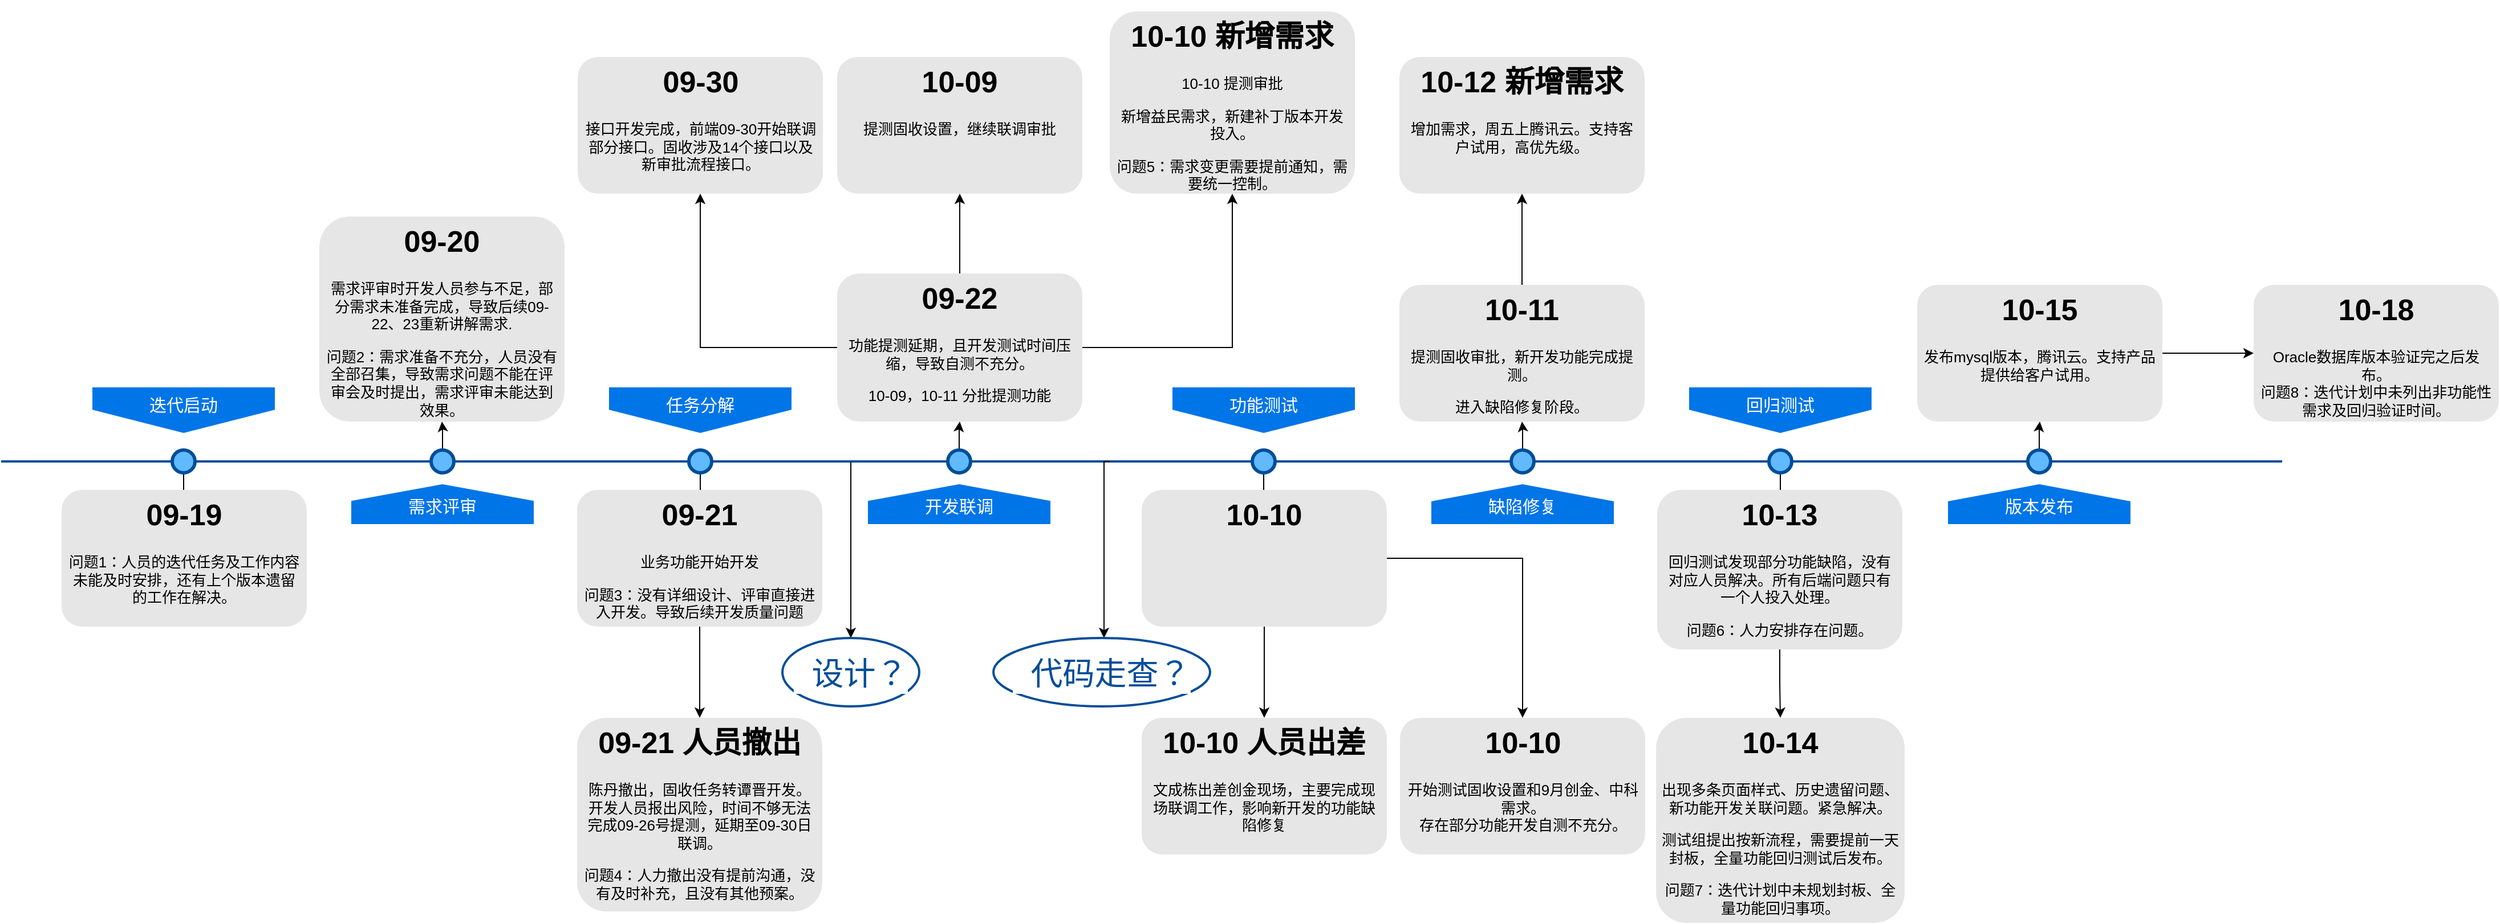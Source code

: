 <mxfile version="20.4.0" type="github">
  <diagram name="Page-1" id="82e54ff1-d628-8f03-85c4-9753963a91cd">
    <mxGraphModel dx="1038" dy="547" grid="1" gridSize="10" guides="1" tooltips="1" connect="1" arrows="1" fold="1" page="1" pageScale="1" pageWidth="1920" pageHeight="1200" background="none" math="0" shadow="0">
      <root>
        <mxCell id="0" />
        <mxCell id="1" parent="0" />
        <mxCell id="1XZhd70f5apsSwwagIJ_-8" value="" style="edgeStyle=orthogonalEdgeStyle;rounded=0;orthogonalLoop=1;jettySize=auto;html=1;exitX=0.75;exitY=0.5;exitDx=0;exitDy=0;exitPerimeter=0;" edge="1" parent="1" source="4ec97bd9e5d20128-1" target="1XZhd70f5apsSwwagIJ_-7">
          <mxGeometry relative="1" as="geometry">
            <mxPoint x="785" y="400" as="sourcePoint" />
            <Array as="points">
              <mxPoint x="785" y="405" />
            </Array>
          </mxGeometry>
        </mxCell>
        <mxCell id="4ec97bd9e5d20128-1" value="" style="line;strokeWidth=2;html=1;fillColor=none;fontSize=28;fontColor=#004D99;strokeColor=#004D99;" parent="1" vertex="1">
          <mxGeometry x="40" y="400" width="1000" height="10" as="geometry" />
        </mxCell>
        <mxCell id="4ec97bd9e5d20128-5" value="迭代启动" style="shape=offPageConnector;whiteSpace=wrap;html=1;fillColor=#0075E8;fontSize=15;fontColor=#FFFFFF;size=0.509;verticalAlign=top;strokeColor=none;" parent="1" vertex="1">
          <mxGeometry x="120" y="340" width="160" height="40" as="geometry" />
        </mxCell>
        <mxCell id="4ec97bd9e5d20128-6" value="任务分解" style="shape=offPageConnector;whiteSpace=wrap;html=1;fillColor=#0075E8;fontSize=15;fontColor=#FFFFFF;size=0.509;verticalAlign=top;strokeColor=none;" parent="1" vertex="1">
          <mxGeometry x="573" y="340" width="160" height="40" as="geometry" />
        </mxCell>
        <mxCell id="4ec97bd9e5d20128-7" value="&lt;span&gt;需求评审&lt;/span&gt;" style="shape=offPageConnector;whiteSpace=wrap;html=1;fillColor=#0075E8;fontSize=15;fontColor=#FFFFFF;size=0.418;flipV=1;verticalAlign=bottom;strokeColor=none;spacingBottom=4;" parent="1" vertex="1">
          <mxGeometry x="347" y="425" width="160" height="35" as="geometry" />
        </mxCell>
        <mxCell id="4ec97bd9e5d20128-8" value="开发联调" style="shape=offPageConnector;whiteSpace=wrap;html=1;fillColor=#0075E8;fontSize=15;fontColor=#FFFFFF;size=0.418;flipV=1;verticalAlign=bottom;strokeColor=none;spacingBottom=4;" parent="1" vertex="1">
          <mxGeometry x="800" y="425" width="160" height="35" as="geometry" />
        </mxCell>
        <mxCell id="1XZhd70f5apsSwwagIJ_-17" value="" style="edgeStyle=orthogonalEdgeStyle;rounded=0;orthogonalLoop=1;jettySize=auto;html=1;" edge="1" parent="1" source="4ec97bd9e5d20128-9" target="4ec97bd9e5d20128-14">
          <mxGeometry relative="1" as="geometry" />
        </mxCell>
        <mxCell id="4ec97bd9e5d20128-9" value="" style="ellipse;whiteSpace=wrap;html=1;fillColor=#61BAFF;fontSize=28;fontColor=#004D99;strokeWidth=3;strokeColor=#004D99;" parent="1" vertex="1">
          <mxGeometry x="190" y="395" width="20" height="20" as="geometry" />
        </mxCell>
        <mxCell id="1XZhd70f5apsSwwagIJ_-18" value="" style="edgeStyle=orthogonalEdgeStyle;rounded=0;orthogonalLoop=1;jettySize=auto;html=1;" edge="1" parent="1" source="4ec97bd9e5d20128-10" target="4ec97bd9e5d20128-16">
          <mxGeometry relative="1" as="geometry" />
        </mxCell>
        <mxCell id="4ec97bd9e5d20128-10" value="" style="ellipse;whiteSpace=wrap;html=1;fillColor=#61BAFF;fontSize=28;fontColor=#004D99;strokeWidth=3;strokeColor=#004D99;" parent="1" vertex="1">
          <mxGeometry x="417" y="395" width="20" height="20" as="geometry" />
        </mxCell>
        <mxCell id="1XZhd70f5apsSwwagIJ_-16" value="" style="edgeStyle=orthogonalEdgeStyle;rounded=0;orthogonalLoop=1;jettySize=auto;html=1;" edge="1" parent="1" source="4ec97bd9e5d20128-11" target="4ec97bd9e5d20128-17">
          <mxGeometry relative="1" as="geometry" />
        </mxCell>
        <mxCell id="4ec97bd9e5d20128-11" value="" style="ellipse;whiteSpace=wrap;html=1;fillColor=#61BAFF;fontSize=28;fontColor=#004D99;strokeWidth=3;strokeColor=#004D99;" parent="1" vertex="1">
          <mxGeometry x="643" y="395" width="20" height="20" as="geometry" />
        </mxCell>
        <mxCell id="1XZhd70f5apsSwwagIJ_-15" value="" style="edgeStyle=orthogonalEdgeStyle;rounded=0;orthogonalLoop=1;jettySize=auto;html=1;" edge="1" parent="1" source="4ec97bd9e5d20128-13" target="4ec97bd9e5d20128-18">
          <mxGeometry relative="1" as="geometry" />
        </mxCell>
        <mxCell id="4ec97bd9e5d20128-13" value="" style="ellipse;whiteSpace=wrap;html=1;fillColor=#61BAFF;fontSize=28;fontColor=#004D99;strokeWidth=3;strokeColor=#004D99;" parent="1" vertex="1">
          <mxGeometry x="870" y="395" width="20" height="20" as="geometry" />
        </mxCell>
        <mxCell id="4ec97bd9e5d20128-14" value="&lt;h1&gt;09-19&lt;/h1&gt;&lt;p&gt;问题1：人员的迭代任务及工作内容未能及时安排，还有上个版本遗留的工作在解决。&lt;/p&gt;" style="text;html=1;spacing=5;spacingTop=-20;whiteSpace=wrap;overflow=hidden;strokeColor=none;strokeWidth=3;fillColor=#E6E6E6;fontSize=13;fontColor=#000000;align=center;rounded=1;" parent="1" vertex="1">
          <mxGeometry x="93" y="430" width="215" height="120" as="geometry" />
        </mxCell>
        <mxCell id="4ec97bd9e5d20128-16" value="&lt;h1&gt;09-20&lt;/h1&gt;&lt;p&gt;需求评审时开发人员参与不足，部分需求未准备完成，导致后续09-22、23重新讲解需求.&lt;/p&gt;&lt;p&gt;问题2：需求准备不充分，人员没有全部召集，导致需求问题不能在评审会及时提出，需求评审未能达到效果。&lt;/p&gt;" style="text;html=1;spacing=5;spacingTop=-20;whiteSpace=wrap;overflow=hidden;strokeColor=none;strokeWidth=3;fillColor=#E6E6E6;fontSize=13;fontColor=#000000;align=center;rounded=1;" parent="1" vertex="1">
          <mxGeometry x="319" y="190" width="215" height="180" as="geometry" />
        </mxCell>
        <mxCell id="1QkbV5pq_GTxgiB5CUqq-19" value="" style="edgeStyle=orthogonalEdgeStyle;rounded=0;orthogonalLoop=1;jettySize=auto;html=1;" parent="1" source="4ec97bd9e5d20128-17" target="1QkbV5pq_GTxgiB5CUqq-18" edge="1">
          <mxGeometry relative="1" as="geometry" />
        </mxCell>
        <mxCell id="4ec97bd9e5d20128-17" value="&lt;h1&gt;09-21&lt;/h1&gt;&lt;p&gt;业务功能开始开发&lt;/p&gt;&lt;p&gt;问题3：没有详细设计、评审直接进入开发。导致后续开发质量问题&lt;/p&gt;" style="text;html=1;spacing=5;spacingTop=-20;whiteSpace=wrap;overflow=hidden;strokeColor=none;strokeWidth=3;fillColor=#E6E6E6;fontSize=13;fontColor=#000000;align=center;rounded=1;" parent="1" vertex="1">
          <mxGeometry x="545" y="430" width="215" height="120" as="geometry" />
        </mxCell>
        <mxCell id="1QkbV5pq_GTxgiB5CUqq-21" value="" style="edgeStyle=orthogonalEdgeStyle;rounded=0;orthogonalLoop=1;jettySize=auto;html=1;" parent="1" source="4ec97bd9e5d20128-18" target="1QkbV5pq_GTxgiB5CUqq-20" edge="1">
          <mxGeometry relative="1" as="geometry" />
        </mxCell>
        <mxCell id="1QkbV5pq_GTxgiB5CUqq-25" value="" style="edgeStyle=orthogonalEdgeStyle;rounded=0;orthogonalLoop=1;jettySize=auto;html=1;" parent="1" source="4ec97bd9e5d20128-18" target="1QkbV5pq_GTxgiB5CUqq-24" edge="1">
          <mxGeometry relative="1" as="geometry" />
        </mxCell>
        <mxCell id="1QkbV5pq_GTxgiB5CUqq-27" value="" style="edgeStyle=orthogonalEdgeStyle;rounded=0;orthogonalLoop=1;jettySize=auto;html=1;" parent="1" source="4ec97bd9e5d20128-18" target="1QkbV5pq_GTxgiB5CUqq-26" edge="1">
          <mxGeometry relative="1" as="geometry" />
        </mxCell>
        <mxCell id="4ec97bd9e5d20128-18" value="&lt;h1&gt;09-22&lt;/h1&gt;&lt;p&gt;功能提测延期，且开发测试时间压缩，导致自测不充分。&lt;/p&gt;&lt;p&gt;10-09，10-11 分批提测功能&lt;/p&gt;" style="text;html=1;spacing=5;spacingTop=-20;whiteSpace=wrap;overflow=hidden;strokeColor=none;strokeWidth=3;fillColor=#E6E6E6;fontSize=13;fontColor=#000000;align=center;rounded=1;" parent="1" vertex="1">
          <mxGeometry x="773" y="240" width="215" height="130" as="geometry" />
        </mxCell>
        <mxCell id="1QkbV5pq_GTxgiB5CUqq-2" value="" style="line;strokeWidth=2;html=1;fillColor=none;fontSize=28;fontColor=#004D99;strokeColor=#004D99;" parent="1" vertex="1">
          <mxGeometry x="1040" y="400" width="1000" height="10" as="geometry" />
        </mxCell>
        <mxCell id="1QkbV5pq_GTxgiB5CUqq-4" value="功能测试" style="shape=offPageConnector;whiteSpace=wrap;html=1;fillColor=#0075E8;fontSize=15;fontColor=#FFFFFF;size=0.509;verticalAlign=top;strokeColor=none;" parent="1" vertex="1">
          <mxGeometry x="1067" y="340" width="160" height="40" as="geometry" />
        </mxCell>
        <mxCell id="1QkbV5pq_GTxgiB5CUqq-5" value="回归测试" style="shape=offPageConnector;whiteSpace=wrap;html=1;fillColor=#0075E8;fontSize=15;fontColor=#FFFFFF;size=0.509;verticalAlign=top;strokeColor=none;" parent="1" vertex="1">
          <mxGeometry x="1520" y="340" width="160" height="40" as="geometry" />
        </mxCell>
        <mxCell id="1QkbV5pq_GTxgiB5CUqq-6" value="缺陷修复" style="shape=offPageConnector;whiteSpace=wrap;html=1;fillColor=#0075E8;fontSize=15;fontColor=#FFFFFF;size=0.429;flipV=1;verticalAlign=bottom;strokeColor=none;spacingBottom=4;" parent="1" vertex="1">
          <mxGeometry x="1294" y="425" width="160" height="35" as="geometry" />
        </mxCell>
        <mxCell id="1QkbV5pq_GTxgiB5CUqq-7" value="版本发布" style="shape=offPageConnector;whiteSpace=wrap;html=1;fillColor=#0075E8;fontSize=15;fontColor=#FFFFFF;size=0.429;flipV=1;verticalAlign=bottom;strokeColor=none;spacingBottom=4;" parent="1" vertex="1">
          <mxGeometry x="1747" y="425" width="160" height="35" as="geometry" />
        </mxCell>
        <mxCell id="1XZhd70f5apsSwwagIJ_-14" value="" style="edgeStyle=orthogonalEdgeStyle;rounded=0;orthogonalLoop=1;jettySize=auto;html=1;" edge="1" parent="1" source="1QkbV5pq_GTxgiB5CUqq-8" target="1QkbV5pq_GTxgiB5CUqq-12">
          <mxGeometry relative="1" as="geometry" />
        </mxCell>
        <mxCell id="1QkbV5pq_GTxgiB5CUqq-8" value="" style="ellipse;whiteSpace=wrap;html=1;fillColor=#61BAFF;fontSize=28;fontColor=#004D99;strokeWidth=3;strokeColor=#004D99;" parent="1" vertex="1">
          <mxGeometry x="1137" y="395" width="20" height="20" as="geometry" />
        </mxCell>
        <mxCell id="1XZhd70f5apsSwwagIJ_-19" value="" style="edgeStyle=orthogonalEdgeStyle;rounded=0;orthogonalLoop=1;jettySize=auto;html=1;" edge="1" parent="1" source="1QkbV5pq_GTxgiB5CUqq-9" target="1QkbV5pq_GTxgiB5CUqq-14">
          <mxGeometry relative="1" as="geometry" />
        </mxCell>
        <mxCell id="1QkbV5pq_GTxgiB5CUqq-9" value="" style="ellipse;whiteSpace=wrap;html=1;fillColor=#61BAFF;fontSize=28;fontColor=#004D99;strokeWidth=3;strokeColor=#004D99;" parent="1" vertex="1">
          <mxGeometry x="1364" y="395" width="20" height="20" as="geometry" />
        </mxCell>
        <mxCell id="1XZhd70f5apsSwwagIJ_-13" value="" style="edgeStyle=orthogonalEdgeStyle;rounded=0;orthogonalLoop=1;jettySize=auto;html=1;" edge="1" parent="1" source="1QkbV5pq_GTxgiB5CUqq-10" target="1QkbV5pq_GTxgiB5CUqq-15">
          <mxGeometry relative="1" as="geometry" />
        </mxCell>
        <mxCell id="1QkbV5pq_GTxgiB5CUqq-10" value="" style="ellipse;whiteSpace=wrap;html=1;fillColor=#61BAFF;fontSize=28;fontColor=#004D99;strokeWidth=3;strokeColor=#004D99;" parent="1" vertex="1">
          <mxGeometry x="1590" y="395" width="20" height="20" as="geometry" />
        </mxCell>
        <mxCell id="1XZhd70f5apsSwwagIJ_-12" value="" style="edgeStyle=orthogonalEdgeStyle;rounded=0;orthogonalLoop=1;jettySize=auto;html=1;" edge="1" parent="1" source="1QkbV5pq_GTxgiB5CUqq-11" target="1QkbV5pq_GTxgiB5CUqq-16">
          <mxGeometry relative="1" as="geometry" />
        </mxCell>
        <mxCell id="1QkbV5pq_GTxgiB5CUqq-11" value="" style="ellipse;whiteSpace=wrap;html=1;fillColor=#61BAFF;fontSize=28;fontColor=#004D99;strokeWidth=3;strokeColor=#004D99;" parent="1" vertex="1">
          <mxGeometry x="1817" y="395" width="20" height="20" as="geometry" />
        </mxCell>
        <mxCell id="1QkbV5pq_GTxgiB5CUqq-23" value="" style="edgeStyle=orthogonalEdgeStyle;rounded=0;orthogonalLoop=1;jettySize=auto;html=1;" parent="1" source="1QkbV5pq_GTxgiB5CUqq-12" target="1QkbV5pq_GTxgiB5CUqq-22" edge="1">
          <mxGeometry relative="1" as="geometry" />
        </mxCell>
        <mxCell id="1QkbV5pq_GTxgiB5CUqq-29" value="" style="edgeStyle=orthogonalEdgeStyle;rounded=0;orthogonalLoop=1;jettySize=auto;html=1;" parent="1" source="1QkbV5pq_GTxgiB5CUqq-12" target="1QkbV5pq_GTxgiB5CUqq-28" edge="1">
          <mxGeometry relative="1" as="geometry" />
        </mxCell>
        <mxCell id="1QkbV5pq_GTxgiB5CUqq-12" value="&lt;h1&gt;10-10&lt;/h1&gt;&lt;p&gt;&lt;br&gt;&lt;/p&gt;" style="text;html=1;spacing=5;spacingTop=-20;whiteSpace=wrap;overflow=hidden;strokeColor=none;strokeWidth=3;fillColor=#E6E6E6;fontSize=13;fontColor=#000000;align=center;rounded=1;" parent="1" vertex="1">
          <mxGeometry x="1040" y="430" width="215" height="120" as="geometry" />
        </mxCell>
        <mxCell id="1QkbV5pq_GTxgiB5CUqq-31" value="" style="edgeStyle=orthogonalEdgeStyle;rounded=0;orthogonalLoop=1;jettySize=auto;html=1;" parent="1" source="1QkbV5pq_GTxgiB5CUqq-14" target="1QkbV5pq_GTxgiB5CUqq-30" edge="1">
          <mxGeometry relative="1" as="geometry" />
        </mxCell>
        <mxCell id="1QkbV5pq_GTxgiB5CUqq-14" value="&lt;h1&gt;10-11&lt;/h1&gt;&lt;p&gt;提测固收审批，新开发功能完成提测。&lt;/p&gt;&lt;p&gt;进入缺陷修复阶段。&lt;/p&gt;" style="text;html=1;spacing=5;spacingTop=-20;whiteSpace=wrap;overflow=hidden;strokeColor=none;strokeWidth=3;fillColor=#E6E6E6;fontSize=13;fontColor=#000000;align=center;rounded=1;" parent="1" vertex="1">
          <mxGeometry x="1266" y="250" width="215" height="120" as="geometry" />
        </mxCell>
        <mxCell id="1XZhd70f5apsSwwagIJ_-3" value="" style="edgeStyle=orthogonalEdgeStyle;rounded=0;orthogonalLoop=1;jettySize=auto;html=1;" edge="1" parent="1" source="1QkbV5pq_GTxgiB5CUqq-15" target="1XZhd70f5apsSwwagIJ_-1">
          <mxGeometry relative="1" as="geometry" />
        </mxCell>
        <mxCell id="1QkbV5pq_GTxgiB5CUqq-15" value="&lt;h1&gt;10-13&lt;/h1&gt;&lt;p&gt;回归测试发现部分功能缺陷，没有对应人员解决。所有后端问题只有一个人投入处理。&lt;/p&gt;&lt;p&gt;问题6：人力安排存在问题。&lt;/p&gt;" style="text;html=1;spacing=5;spacingTop=-20;whiteSpace=wrap;overflow=hidden;strokeColor=none;strokeWidth=3;fillColor=#E6E6E6;fontSize=13;fontColor=#000000;align=center;rounded=1;" parent="1" vertex="1">
          <mxGeometry x="1492" y="430" width="215" height="140" as="geometry" />
        </mxCell>
        <mxCell id="1XZhd70f5apsSwwagIJ_-5" value="" style="edgeStyle=orthogonalEdgeStyle;rounded=0;orthogonalLoop=1;jettySize=auto;html=1;" edge="1" parent="1" source="1QkbV5pq_GTxgiB5CUqq-16" target="1XZhd70f5apsSwwagIJ_-4">
          <mxGeometry relative="1" as="geometry" />
        </mxCell>
        <mxCell id="1QkbV5pq_GTxgiB5CUqq-16" value="&lt;h1&gt;10-15&lt;/h1&gt;&lt;p&gt;发布mysql版本，腾讯云。支持产品提供给客户试用。&lt;/p&gt;" style="text;html=1;spacing=5;spacingTop=-20;whiteSpace=wrap;overflow=hidden;strokeColor=none;strokeWidth=3;fillColor=#E6E6E6;fontSize=13;fontColor=#000000;align=center;rounded=1;" parent="1" vertex="1">
          <mxGeometry x="1720" y="250" width="215" height="120" as="geometry" />
        </mxCell>
        <mxCell id="1QkbV5pq_GTxgiB5CUqq-18" value="&lt;h1&gt;09-21 人员撤出&lt;/h1&gt;&lt;p&gt;陈丹撤出，固收任务转谭晋开发。开发人员&lt;span style=&quot;background-color: initial;&quot;&gt;报出风险，时间不够无法完成09-26号提测，&lt;/span&gt;&lt;span style=&quot;background-color: initial;&quot;&gt;延期至09-30日联调。&lt;/span&gt;&lt;/p&gt;&lt;p&gt;&lt;span style=&quot;background-color: initial;&quot;&gt;问题4：人力撤出没有提前沟通，没有及时补充，且没有其他预案。&lt;/span&gt;&lt;/p&gt;" style="text;html=1;spacing=5;spacingTop=-20;whiteSpace=wrap;overflow=hidden;strokeColor=none;strokeWidth=3;fillColor=#E6E6E6;fontSize=13;fontColor=#000000;align=center;rounded=1;" parent="1" vertex="1">
          <mxGeometry x="545" y="630" width="215" height="170" as="geometry" />
        </mxCell>
        <mxCell id="1QkbV5pq_GTxgiB5CUqq-20" value="&lt;h1&gt;10-09&lt;/h1&gt;&lt;h1&gt;&lt;p style=&quot;font-size: 13px; font-weight: 400;&quot;&gt;提测固收设置，继续联调审批&lt;/p&gt;&lt;/h1&gt;" style="text;html=1;spacing=5;spacingTop=-20;whiteSpace=wrap;overflow=hidden;strokeColor=none;strokeWidth=3;fillColor=#E6E6E6;fontSize=13;fontColor=#000000;align=center;rounded=1;" parent="1" vertex="1">
          <mxGeometry x="773" y="50" width="215" height="120" as="geometry" />
        </mxCell>
        <mxCell id="1QkbV5pq_GTxgiB5CUqq-22" value="&lt;h1&gt;10-10 人员出差&lt;/h1&gt;&lt;p&gt;文成栋出差创金现场，主要完成现场联调工作，影响新开发的功能缺陷修复&lt;/p&gt;" style="text;html=1;spacing=5;spacingTop=-20;whiteSpace=wrap;overflow=hidden;strokeColor=none;strokeWidth=3;fillColor=#E6E6E6;fontSize=13;fontColor=#000000;align=center;rounded=1;" parent="1" vertex="1">
          <mxGeometry x="1040" y="630" width="215" height="120" as="geometry" />
        </mxCell>
        <mxCell id="1QkbV5pq_GTxgiB5CUqq-24" value="&lt;h1&gt;09-30&lt;/h1&gt;&lt;h1&gt;&lt;p style=&quot;font-size: 13px; font-weight: 400;&quot;&gt;接口开发完成，前端09-30开始联调部分接口。&lt;span style=&quot;background-color: initial;&quot;&gt;固收涉及14个接口以及新审批流程接口。&lt;/span&gt;&lt;/p&gt;&lt;/h1&gt;" style="text;html=1;spacing=5;spacingTop=-20;whiteSpace=wrap;overflow=hidden;strokeColor=none;strokeWidth=3;fillColor=#E6E6E6;fontSize=13;fontColor=#000000;align=center;rounded=1;" parent="1" vertex="1">
          <mxGeometry x="545.5" y="50" width="215" height="120" as="geometry" />
        </mxCell>
        <mxCell id="1QkbV5pq_GTxgiB5CUqq-26" value="&lt;h1&gt;10-10 新增需求&lt;/h1&gt;&lt;p&gt;10-10 提测审批&lt;/p&gt;&lt;p&gt;新增益民需求，新建补丁版本开发投入。&lt;/p&gt;&lt;p&gt;问题5：需求变更需要提前通知，需要统一控制。&lt;/p&gt;" style="text;html=1;spacing=5;spacingTop=-20;whiteSpace=wrap;overflow=hidden;strokeColor=none;strokeWidth=3;fillColor=#E6E6E6;fontSize=13;fontColor=#000000;align=center;rounded=1;" parent="1" vertex="1">
          <mxGeometry x="1012" y="10" width="215" height="160" as="geometry" />
        </mxCell>
        <mxCell id="1QkbV5pq_GTxgiB5CUqq-28" value="&lt;h1&gt;10-10&lt;/h1&gt;&lt;div&gt;开始测试固收设置和&lt;span style=&quot;background-color: initial;&quot;&gt;9月创金、中科需求。&lt;/span&gt;&lt;/div&gt;&lt;div&gt;存在部分功能开发自测不充分。&lt;/div&gt;" style="text;html=1;spacing=5;spacingTop=-20;whiteSpace=wrap;overflow=hidden;strokeColor=none;strokeWidth=3;fillColor=#E6E6E6;fontSize=13;fontColor=#000000;align=center;rounded=1;" parent="1" vertex="1">
          <mxGeometry x="1266.5" y="630" width="215" height="120" as="geometry" />
        </mxCell>
        <mxCell id="1QkbV5pq_GTxgiB5CUqq-30" value="&lt;h1&gt;10-12 新增需求&lt;/h1&gt;&lt;p&gt;增加需求，&lt;span style=&quot;background-color: initial;&quot;&gt;周五上腾讯云。支持客户试用，高优先级。&lt;/span&gt;&lt;/p&gt;" style="text;html=1;spacing=5;spacingTop=-20;whiteSpace=wrap;overflow=hidden;strokeColor=none;strokeWidth=3;fillColor=#E6E6E6;fontSize=13;fontColor=#000000;align=center;rounded=1;" parent="1" vertex="1">
          <mxGeometry x="1266" y="50" width="215" height="120" as="geometry" />
        </mxCell>
        <mxCell id="1XZhd70f5apsSwwagIJ_-1" value="&lt;h1&gt;10-14&lt;/h1&gt;&lt;p&gt;出现多条页面样式、历史遗留问题、新功能开发关联问题。紧急解决。&lt;/p&gt;&lt;p&gt;测试组提出按新流程，需要提前一天封板，全量功能回归测试后发布。&lt;/p&gt;&lt;p&gt;问题7：迭代计划中未规划封板、全量功能回归事项。&lt;/p&gt;" style="text;html=1;spacing=5;spacingTop=-20;whiteSpace=wrap;overflow=hidden;strokeColor=none;strokeWidth=3;fillColor=#E6E6E6;fontSize=13;fontColor=#000000;align=center;rounded=1;" vertex="1" parent="1">
          <mxGeometry x="1491" y="630" width="218" height="180" as="geometry" />
        </mxCell>
        <mxCell id="1XZhd70f5apsSwwagIJ_-4" value="&lt;h1&gt;10-18&lt;/h1&gt;Oracle数据库版本验证完之后发布。&lt;br&gt;问题8：迭代计划中未列出非功能性需求及回归验证时间。" style="text;html=1;spacing=5;spacingTop=-20;whiteSpace=wrap;overflow=hidden;strokeColor=none;strokeWidth=3;fillColor=#E6E6E6;fontSize=13;fontColor=#000000;align=center;rounded=1;" vertex="1" parent="1">
          <mxGeometry x="2015" y="250" width="215" height="120" as="geometry" />
        </mxCell>
        <mxCell id="1XZhd70f5apsSwwagIJ_-7" value="&amp;nbsp; 设计？" style="ellipse;whiteSpace=wrap;html=1;fontSize=28;verticalAlign=top;fillColor=none;strokeColor=#004D99;fontColor=#004D99;strokeWidth=2;labelBackgroundColor=default;spacingTop=8;" vertex="1" parent="1">
          <mxGeometry x="725" y="560" width="120" height="60" as="geometry" />
        </mxCell>
        <mxCell id="1XZhd70f5apsSwwagIJ_-10" value="" style="edgeStyle=orthogonalEdgeStyle;rounded=0;orthogonalLoop=1;jettySize=auto;html=1;exitX=0.75;exitY=0.5;exitDx=0;exitDy=0;exitPerimeter=0;" edge="1" parent="1">
          <mxGeometry relative="1" as="geometry">
            <mxPoint x="1012" y="405" as="sourcePoint" />
            <mxPoint x="1007" y="560" as="targetPoint" />
            <Array as="points">
              <mxPoint x="1007" y="405" />
            </Array>
          </mxGeometry>
        </mxCell>
        <mxCell id="1XZhd70f5apsSwwagIJ_-11" value="&amp;nbsp; 代码走查？" style="ellipse;whiteSpace=wrap;html=1;fontSize=28;verticalAlign=top;fillColor=none;strokeColor=#004D99;fontColor=#004D99;strokeWidth=2;labelBackgroundColor=default;spacingTop=8;" vertex="1" parent="1">
          <mxGeometry x="910" y="560" width="190" height="60" as="geometry" />
        </mxCell>
      </root>
    </mxGraphModel>
  </diagram>
</mxfile>
